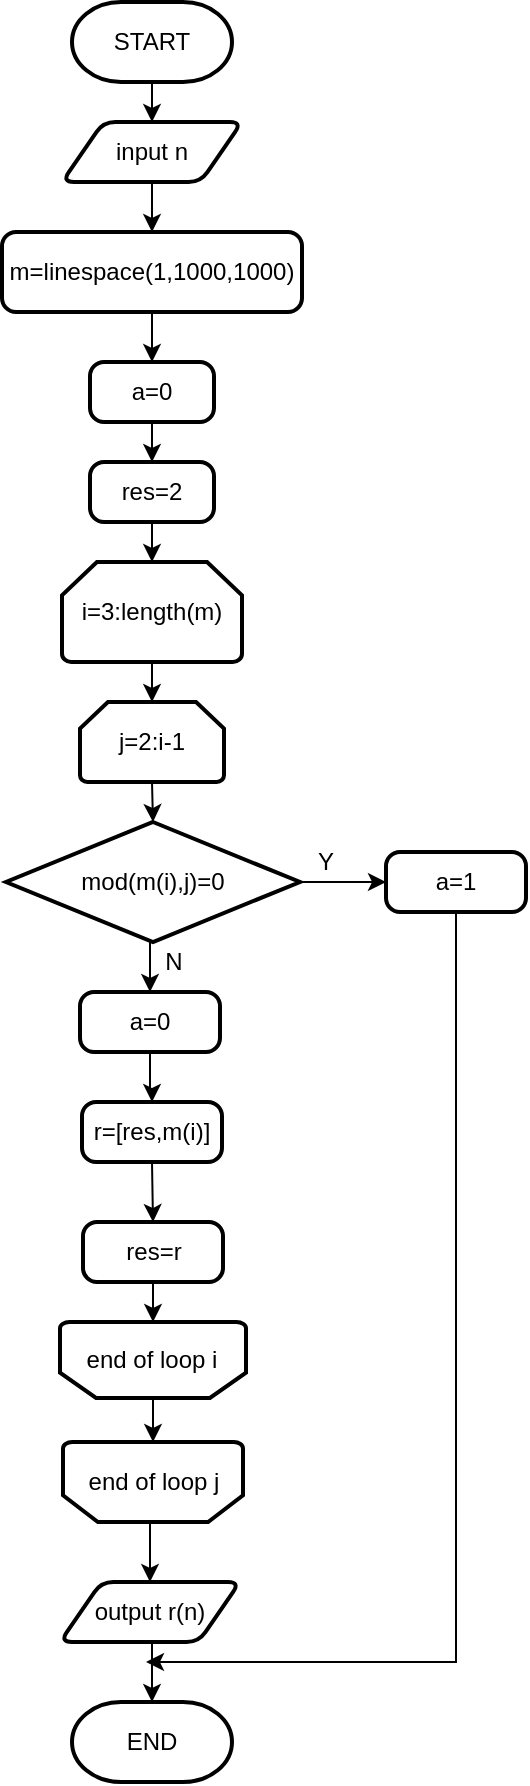 <mxfile version="12.1.9" type="github" pages="2">
  <diagram id="f3U6_tGrIJSG0fhm1igf" name="Page-1">
    <mxGraphModel dx="1761" dy="924" grid="0" gridSize="10" guides="1" tooltips="1" connect="1" arrows="1" fold="1" page="1" pageScale="1" pageWidth="827" pageHeight="1169" math="0" shadow="0">
      <root>
        <mxCell id="0"/>
        <mxCell id="1" parent="0"/>
        <mxCell id="isZ0rMAmsqO41dP7FQZG-6" style="edgeStyle=orthogonalEdgeStyle;rounded=0;orthogonalLoop=1;jettySize=auto;html=1;exitX=0.5;exitY=1;exitDx=0;exitDy=0;entryX=0.5;entryY=0;entryDx=0;entryDy=0;" edge="1" parent="1" source="isZ0rMAmsqO41dP7FQZG-2" target="isZ0rMAmsqO41dP7FQZG-5">
          <mxGeometry relative="1" as="geometry"/>
        </mxCell>
        <mxCell id="isZ0rMAmsqO41dP7FQZG-2" value="input n" style="shape=parallelogram;html=1;strokeWidth=2;perimeter=parallelogramPerimeter;whiteSpace=wrap;rounded=1;arcSize=12;size=0.23;" vertex="1" parent="1">
          <mxGeometry x="368" y="70" width="90" height="30" as="geometry"/>
        </mxCell>
        <mxCell id="isZ0rMAmsqO41dP7FQZG-4" style="edgeStyle=orthogonalEdgeStyle;rounded=0;orthogonalLoop=1;jettySize=auto;html=1;exitX=0.5;exitY=1;exitDx=0;exitDy=0;exitPerimeter=0;entryX=0.5;entryY=0;entryDx=0;entryDy=0;" edge="1" parent="1" source="isZ0rMAmsqO41dP7FQZG-3" target="isZ0rMAmsqO41dP7FQZG-2">
          <mxGeometry relative="1" as="geometry"/>
        </mxCell>
        <mxCell id="isZ0rMAmsqO41dP7FQZG-3" value="START" style="strokeWidth=2;html=1;shape=mxgraph.flowchart.terminator;whiteSpace=wrap;" vertex="1" parent="1">
          <mxGeometry x="373" y="10" width="80" height="40" as="geometry"/>
        </mxCell>
        <mxCell id="isZ0rMAmsqO41dP7FQZG-8" style="edgeStyle=orthogonalEdgeStyle;rounded=0;orthogonalLoop=1;jettySize=auto;html=1;exitX=0.5;exitY=1;exitDx=0;exitDy=0;entryX=0.5;entryY=0;entryDx=0;entryDy=0;" edge="1" parent="1" source="isZ0rMAmsqO41dP7FQZG-5" target="isZ0rMAmsqO41dP7FQZG-7">
          <mxGeometry relative="1" as="geometry"/>
        </mxCell>
        <mxCell id="isZ0rMAmsqO41dP7FQZG-5" value="m=linespace(1,1000,1000)" style="rounded=1;whiteSpace=wrap;html=1;absoluteArcSize=1;arcSize=14;strokeWidth=2;" vertex="1" parent="1">
          <mxGeometry x="338" y="125" width="150" height="40" as="geometry"/>
        </mxCell>
        <mxCell id="isZ0rMAmsqO41dP7FQZG-10" style="edgeStyle=orthogonalEdgeStyle;rounded=0;orthogonalLoop=1;jettySize=auto;html=1;exitX=0.5;exitY=1;exitDx=0;exitDy=0;entryX=0.5;entryY=0;entryDx=0;entryDy=0;" edge="1" parent="1" source="isZ0rMAmsqO41dP7FQZG-7" target="isZ0rMAmsqO41dP7FQZG-9">
          <mxGeometry relative="1" as="geometry"/>
        </mxCell>
        <mxCell id="isZ0rMAmsqO41dP7FQZG-7" value="a=0" style="rounded=1;whiteSpace=wrap;html=1;absoluteArcSize=1;arcSize=14;strokeWidth=2;" vertex="1" parent="1">
          <mxGeometry x="382" y="190" width="62" height="30" as="geometry"/>
        </mxCell>
        <mxCell id="isZ0rMAmsqO41dP7FQZG-12" style="edgeStyle=orthogonalEdgeStyle;rounded=0;orthogonalLoop=1;jettySize=auto;html=1;exitX=0.5;exitY=1;exitDx=0;exitDy=0;entryX=0.5;entryY=0;entryDx=0;entryDy=0;entryPerimeter=0;" edge="1" parent="1" source="isZ0rMAmsqO41dP7FQZG-9" target="isZ0rMAmsqO41dP7FQZG-11">
          <mxGeometry relative="1" as="geometry"/>
        </mxCell>
        <mxCell id="isZ0rMAmsqO41dP7FQZG-9" value="res=2" style="rounded=1;whiteSpace=wrap;html=1;absoluteArcSize=1;arcSize=14;strokeWidth=2;" vertex="1" parent="1">
          <mxGeometry x="382" y="240" width="62" height="30" as="geometry"/>
        </mxCell>
        <mxCell id="isZ0rMAmsqO41dP7FQZG-14" style="edgeStyle=orthogonalEdgeStyle;rounded=0;orthogonalLoop=1;jettySize=auto;html=1;exitX=0.5;exitY=1;exitDx=0;exitDy=0;exitPerimeter=0;entryX=0.5;entryY=0;entryDx=0;entryDy=0;entryPerimeter=0;" edge="1" parent="1" source="isZ0rMAmsqO41dP7FQZG-11" target="isZ0rMAmsqO41dP7FQZG-13">
          <mxGeometry relative="1" as="geometry"/>
        </mxCell>
        <mxCell id="isZ0rMAmsqO41dP7FQZG-11" value="i=3:length(m)" style="strokeWidth=2;html=1;shape=mxgraph.flowchart.loop_limit;whiteSpace=wrap;" vertex="1" parent="1">
          <mxGeometry x="368" y="290" width="90" height="50" as="geometry"/>
        </mxCell>
        <mxCell id="isZ0rMAmsqO41dP7FQZG-16" style="edgeStyle=orthogonalEdgeStyle;rounded=0;orthogonalLoop=1;jettySize=auto;html=1;exitX=0.5;exitY=1;exitDx=0;exitDy=0;exitPerimeter=0;entryX=0.5;entryY=0;entryDx=0;entryDy=0;entryPerimeter=0;" edge="1" parent="1" source="isZ0rMAmsqO41dP7FQZG-13" target="isZ0rMAmsqO41dP7FQZG-15">
          <mxGeometry relative="1" as="geometry"/>
        </mxCell>
        <mxCell id="isZ0rMAmsqO41dP7FQZG-13" value="j=2:i-1" style="strokeWidth=2;html=1;shape=mxgraph.flowchart.loop_limit;whiteSpace=wrap;" vertex="1" parent="1">
          <mxGeometry x="377" y="360" width="72" height="40" as="geometry"/>
        </mxCell>
        <mxCell id="isZ0rMAmsqO41dP7FQZG-18" style="edgeStyle=orthogonalEdgeStyle;rounded=0;orthogonalLoop=1;jettySize=auto;html=1;exitX=1;exitY=0.5;exitDx=0;exitDy=0;exitPerimeter=0;entryX=0;entryY=0.5;entryDx=0;entryDy=0;" edge="1" parent="1" source="isZ0rMAmsqO41dP7FQZG-15" target="isZ0rMAmsqO41dP7FQZG-17">
          <mxGeometry relative="1" as="geometry"/>
        </mxCell>
        <mxCell id="isZ0rMAmsqO41dP7FQZG-20" style="edgeStyle=orthogonalEdgeStyle;rounded=0;orthogonalLoop=1;jettySize=auto;html=1;exitX=0.5;exitY=1;exitDx=0;exitDy=0;exitPerimeter=0;entryX=0.5;entryY=0;entryDx=0;entryDy=0;" edge="1" parent="1" source="isZ0rMAmsqO41dP7FQZG-15" target="isZ0rMAmsqO41dP7FQZG-19">
          <mxGeometry relative="1" as="geometry"/>
        </mxCell>
        <mxCell id="isZ0rMAmsqO41dP7FQZG-15" value="mod(m(i),j)=0" style="strokeWidth=2;html=1;shape=mxgraph.flowchart.decision;whiteSpace=wrap;" vertex="1" parent="1">
          <mxGeometry x="340" y="420" width="147" height="60" as="geometry"/>
        </mxCell>
        <mxCell id="isZ0rMAmsqO41dP7FQZG-44" style="edgeStyle=orthogonalEdgeStyle;rounded=0;orthogonalLoop=1;jettySize=auto;html=1;exitX=0.5;exitY=1;exitDx=0;exitDy=0;" edge="1" parent="1" source="isZ0rMAmsqO41dP7FQZG-17">
          <mxGeometry relative="1" as="geometry">
            <mxPoint x="410" y="840" as="targetPoint"/>
            <Array as="points">
              <mxPoint x="565" y="840"/>
            </Array>
          </mxGeometry>
        </mxCell>
        <mxCell id="isZ0rMAmsqO41dP7FQZG-17" value="a=1" style="rounded=1;whiteSpace=wrap;html=1;absoluteArcSize=1;arcSize=14;strokeWidth=2;" vertex="1" parent="1">
          <mxGeometry x="530" y="435" width="70" height="30" as="geometry"/>
        </mxCell>
        <mxCell id="isZ0rMAmsqO41dP7FQZG-25" style="edgeStyle=orthogonalEdgeStyle;rounded=0;orthogonalLoop=1;jettySize=auto;html=1;exitX=0.5;exitY=1;exitDx=0;exitDy=0;" edge="1" parent="1" source="isZ0rMAmsqO41dP7FQZG-19" target="isZ0rMAmsqO41dP7FQZG-23">
          <mxGeometry relative="1" as="geometry"/>
        </mxCell>
        <mxCell id="isZ0rMAmsqO41dP7FQZG-19" value="a=0" style="rounded=1;whiteSpace=wrap;html=1;absoluteArcSize=1;arcSize=14;strokeWidth=2;" vertex="1" parent="1">
          <mxGeometry x="377" y="505" width="70" height="30" as="geometry"/>
        </mxCell>
        <mxCell id="isZ0rMAmsqO41dP7FQZG-21" value="Y" style="text;html=1;strokeColor=none;fillColor=none;align=center;verticalAlign=middle;whiteSpace=wrap;rounded=0;" vertex="1" parent="1">
          <mxGeometry x="480" y="430" width="40" height="20" as="geometry"/>
        </mxCell>
        <mxCell id="isZ0rMAmsqO41dP7FQZG-22" value="N" style="text;html=1;strokeColor=none;fillColor=none;align=center;verticalAlign=middle;whiteSpace=wrap;rounded=0;" vertex="1" parent="1">
          <mxGeometry x="404" y="480" width="40" height="20" as="geometry"/>
        </mxCell>
        <mxCell id="isZ0rMAmsqO41dP7FQZG-39" style="edgeStyle=orthogonalEdgeStyle;rounded=0;orthogonalLoop=1;jettySize=auto;html=1;exitX=0.5;exitY=1;exitDx=0;exitDy=0;entryX=0.5;entryY=0;entryDx=0;entryDy=0;" edge="1" parent="1" source="isZ0rMAmsqO41dP7FQZG-23" target="isZ0rMAmsqO41dP7FQZG-26">
          <mxGeometry relative="1" as="geometry"/>
        </mxCell>
        <mxCell id="isZ0rMAmsqO41dP7FQZG-23" value="r=[res,m(i)]" style="rounded=1;whiteSpace=wrap;html=1;absoluteArcSize=1;arcSize=14;strokeWidth=2;" vertex="1" parent="1">
          <mxGeometry x="378" y="560" width="70" height="30" as="geometry"/>
        </mxCell>
        <mxCell id="isZ0rMAmsqO41dP7FQZG-33" style="edgeStyle=orthogonalEdgeStyle;rounded=0;orthogonalLoop=1;jettySize=auto;html=1;exitX=0.5;exitY=1;exitDx=0;exitDy=0;entryX=0.5;entryY=1;entryDx=0;entryDy=0;entryPerimeter=0;" edge="1" parent="1" source="isZ0rMAmsqO41dP7FQZG-26" target="isZ0rMAmsqO41dP7FQZG-28">
          <mxGeometry relative="1" as="geometry"/>
        </mxCell>
        <mxCell id="isZ0rMAmsqO41dP7FQZG-26" value="res=r" style="rounded=1;whiteSpace=wrap;html=1;absoluteArcSize=1;arcSize=14;strokeWidth=2;" vertex="1" parent="1">
          <mxGeometry x="378.5" y="620" width="70" height="30" as="geometry"/>
        </mxCell>
        <mxCell id="isZ0rMAmsqO41dP7FQZG-37" style="edgeStyle=orthogonalEdgeStyle;rounded=0;orthogonalLoop=1;jettySize=auto;html=1;exitX=0.5;exitY=0;exitDx=0;exitDy=0;exitPerimeter=0;entryX=0.5;entryY=1;entryDx=0;entryDy=0;entryPerimeter=0;" edge="1" parent="1" source="isZ0rMAmsqO41dP7FQZG-28" target="isZ0rMAmsqO41dP7FQZG-29">
          <mxGeometry relative="1" as="geometry"/>
        </mxCell>
        <mxCell id="isZ0rMAmsqO41dP7FQZG-28" value="" style="strokeWidth=2;html=1;shape=mxgraph.flowchart.loop_limit;whiteSpace=wrap;rotation=-180;" vertex="1" parent="1">
          <mxGeometry x="367" y="670" width="93" height="38" as="geometry"/>
        </mxCell>
        <mxCell id="isZ0rMAmsqO41dP7FQZG-41" style="edgeStyle=orthogonalEdgeStyle;rounded=0;orthogonalLoop=1;jettySize=auto;html=1;exitX=0.5;exitY=0;exitDx=0;exitDy=0;exitPerimeter=0;entryX=0.5;entryY=0;entryDx=0;entryDy=0;" edge="1" parent="1" source="isZ0rMAmsqO41dP7FQZG-29" target="isZ0rMAmsqO41dP7FQZG-40">
          <mxGeometry relative="1" as="geometry"/>
        </mxCell>
        <mxCell id="isZ0rMAmsqO41dP7FQZG-29" value="" style="strokeWidth=2;html=1;shape=mxgraph.flowchart.loop_limit;whiteSpace=wrap;rotation=180;" vertex="1" parent="1">
          <mxGeometry x="368.5" y="730" width="90" height="40" as="geometry"/>
        </mxCell>
        <mxCell id="isZ0rMAmsqO41dP7FQZG-32" value="&lt;span style=&quot;background-color: rgb(255 , 255 , 255)&quot;&gt;end of loop i&lt;/span&gt;" style="text;html=1;strokeColor=none;fillColor=none;align=center;verticalAlign=middle;whiteSpace=wrap;rounded=0;" vertex="1" parent="1">
          <mxGeometry x="373" y="679" width="80" height="20" as="geometry"/>
        </mxCell>
        <mxCell id="isZ0rMAmsqO41dP7FQZG-38" value="&lt;span style=&quot;background-color: rgb(255 , 255 , 255)&quot;&gt;end of loop j&lt;/span&gt;" style="text;html=1;strokeColor=none;fillColor=none;align=center;verticalAlign=middle;whiteSpace=wrap;rounded=0;" vertex="1" parent="1">
          <mxGeometry x="373.5" y="740" width="80" height="20" as="geometry"/>
        </mxCell>
        <mxCell id="isZ0rMAmsqO41dP7FQZG-43" style="edgeStyle=orthogonalEdgeStyle;rounded=0;orthogonalLoop=1;jettySize=auto;html=1;exitX=0.5;exitY=1;exitDx=0;exitDy=0;entryX=0.5;entryY=0;entryDx=0;entryDy=0;entryPerimeter=0;" edge="1" parent="1" source="isZ0rMAmsqO41dP7FQZG-40" target="isZ0rMAmsqO41dP7FQZG-42">
          <mxGeometry relative="1" as="geometry"/>
        </mxCell>
        <mxCell id="isZ0rMAmsqO41dP7FQZG-40" value="output r(n)" style="shape=parallelogram;html=1;strokeWidth=2;perimeter=parallelogramPerimeter;whiteSpace=wrap;rounded=1;arcSize=12;size=0.23;" vertex="1" parent="1">
          <mxGeometry x="367" y="800" width="90" height="30" as="geometry"/>
        </mxCell>
        <mxCell id="isZ0rMAmsqO41dP7FQZG-42" value="END" style="strokeWidth=2;html=1;shape=mxgraph.flowchart.terminator;whiteSpace=wrap;" vertex="1" parent="1">
          <mxGeometry x="373" y="860" width="80" height="40" as="geometry"/>
        </mxCell>
      </root>
    </mxGraphModel>
  </diagram>
  <diagram id="qRjl2YFDmDMabM4vRDaL" name="Page-2">
    <mxGraphModel dx="196" dy="419" grid="1" gridSize="10" guides="1" tooltips="1" connect="1" arrows="1" fold="1" page="1" pageScale="1" pageWidth="827" pageHeight="1169" math="0" shadow="0">
      <root>
        <mxCell id="Vm7tiG3veEUPiETsz16o-0"/>
        <mxCell id="Vm7tiG3veEUPiETsz16o-1" parent="Vm7tiG3veEUPiETsz16o-0"/>
        <mxCell id="Vm7tiG3veEUPiETsz16o-12" style="edgeStyle=orthogonalEdgeStyle;rounded=0;orthogonalLoop=1;jettySize=auto;html=1;exitX=0.5;exitY=1;exitDx=0;exitDy=0;entryX=0.5;entryY=0;entryDx=0;entryDy=0;" edge="1" parent="Vm7tiG3veEUPiETsz16o-1" source="Vm7tiG3veEUPiETsz16o-4" target="Vm7tiG3veEUPiETsz16o-9">
          <mxGeometry relative="1" as="geometry"/>
        </mxCell>
        <mxCell id="Vm7tiG3veEUPiETsz16o-4" value="F(2)=1" style="rounded=1;whiteSpace=wrap;html=1;absoluteArcSize=1;arcSize=14;strokeWidth=2;" vertex="1" parent="Vm7tiG3veEUPiETsz16o-1">
          <mxGeometry x="379" y="130" width="67" height="30" as="geometry"/>
        </mxCell>
        <mxCell id="Vm7tiG3veEUPiETsz16o-6" value="input n" style="shape=parallelogram;html=1;strokeWidth=2;perimeter=parallelogramPerimeter;whiteSpace=wrap;rounded=1;arcSize=12;size=0.23;" vertex="1" parent="Vm7tiG3veEUPiETsz16o-1">
          <mxGeometry x="371.5" y="240" width="83" height="30" as="geometry"/>
        </mxCell>
        <mxCell id="Vm7tiG3veEUPiETsz16o-10" style="edgeStyle=orthogonalEdgeStyle;rounded=0;orthogonalLoop=1;jettySize=auto;html=1;exitX=0.5;exitY=1;exitDx=0;exitDy=0;exitPerimeter=0;entryX=0.5;entryY=0;entryDx=0;entryDy=0;" edge="1" parent="Vm7tiG3veEUPiETsz16o-1" source="Vm7tiG3veEUPiETsz16o-7" target="Vm7tiG3veEUPiETsz16o-8">
          <mxGeometry relative="1" as="geometry"/>
        </mxCell>
        <mxCell id="Vm7tiG3veEUPiETsz16o-7" value="START" style="strokeWidth=2;html=1;shape=mxgraph.flowchart.terminator;whiteSpace=wrap;" vertex="1" parent="Vm7tiG3veEUPiETsz16o-1">
          <mxGeometry x="379" y="20" width="68" height="40" as="geometry"/>
        </mxCell>
        <mxCell id="Vm7tiG3veEUPiETsz16o-11" style="edgeStyle=orthogonalEdgeStyle;rounded=0;orthogonalLoop=1;jettySize=auto;html=1;exitX=0.5;exitY=1;exitDx=0;exitDy=0;entryX=0.5;entryY=0;entryDx=0;entryDy=0;" edge="1" parent="Vm7tiG3veEUPiETsz16o-1" source="Vm7tiG3veEUPiETsz16o-8" target="Vm7tiG3veEUPiETsz16o-4">
          <mxGeometry relative="1" as="geometry"/>
        </mxCell>
        <mxCell id="Vm7tiG3veEUPiETsz16o-8" value="F(1)=1" style="rounded=1;whiteSpace=wrap;html=1;absoluteArcSize=1;arcSize=14;strokeWidth=2;" vertex="1" parent="Vm7tiG3veEUPiETsz16o-1">
          <mxGeometry x="379" y="80" width="67" height="30" as="geometry"/>
        </mxCell>
        <mxCell id="Vm7tiG3veEUPiETsz16o-15" style="edgeStyle=orthogonalEdgeStyle;rounded=0;orthogonalLoop=1;jettySize=auto;html=1;exitX=0.5;exitY=1;exitDx=0;exitDy=0;entryX=0.5;entryY=0;entryDx=0;entryDy=0;" edge="1" parent="Vm7tiG3veEUPiETsz16o-1" source="Vm7tiG3veEUPiETsz16o-9" target="Vm7tiG3veEUPiETsz16o-6">
          <mxGeometry relative="1" as="geometry"/>
        </mxCell>
        <mxCell id="Vm7tiG3veEUPiETsz16o-9" value="a=2" style="rounded=1;whiteSpace=wrap;html=1;absoluteArcSize=1;arcSize=14;strokeWidth=2;" vertex="1" parent="Vm7tiG3veEUPiETsz16o-1">
          <mxGeometry x="379" y="180" width="67" height="30" as="geometry"/>
        </mxCell>
        <mxCell id="Vm7tiG3veEUPiETsz16o-17" value="n&amp;lt;0" style="strokeWidth=2;html=1;shape=mxgraph.flowchart.decision;whiteSpace=wrap;" vertex="1" parent="Vm7tiG3veEUPiETsz16o-1">
          <mxGeometry x="368" y="290" width="90" height="40" as="geometry"/>
        </mxCell>
        <mxCell id="Vm7tiG3veEUPiETsz16o-18" value="a&amp;lt;n" style="strokeWidth=2;html=1;shape=mxgraph.flowchart.decision;whiteSpace=wrap;" vertex="1" parent="Vm7tiG3veEUPiETsz16o-1">
          <mxGeometry x="367.5" y="350" width="90" height="40" as="geometry"/>
        </mxCell>
      </root>
    </mxGraphModel>
  </diagram>
</mxfile>

